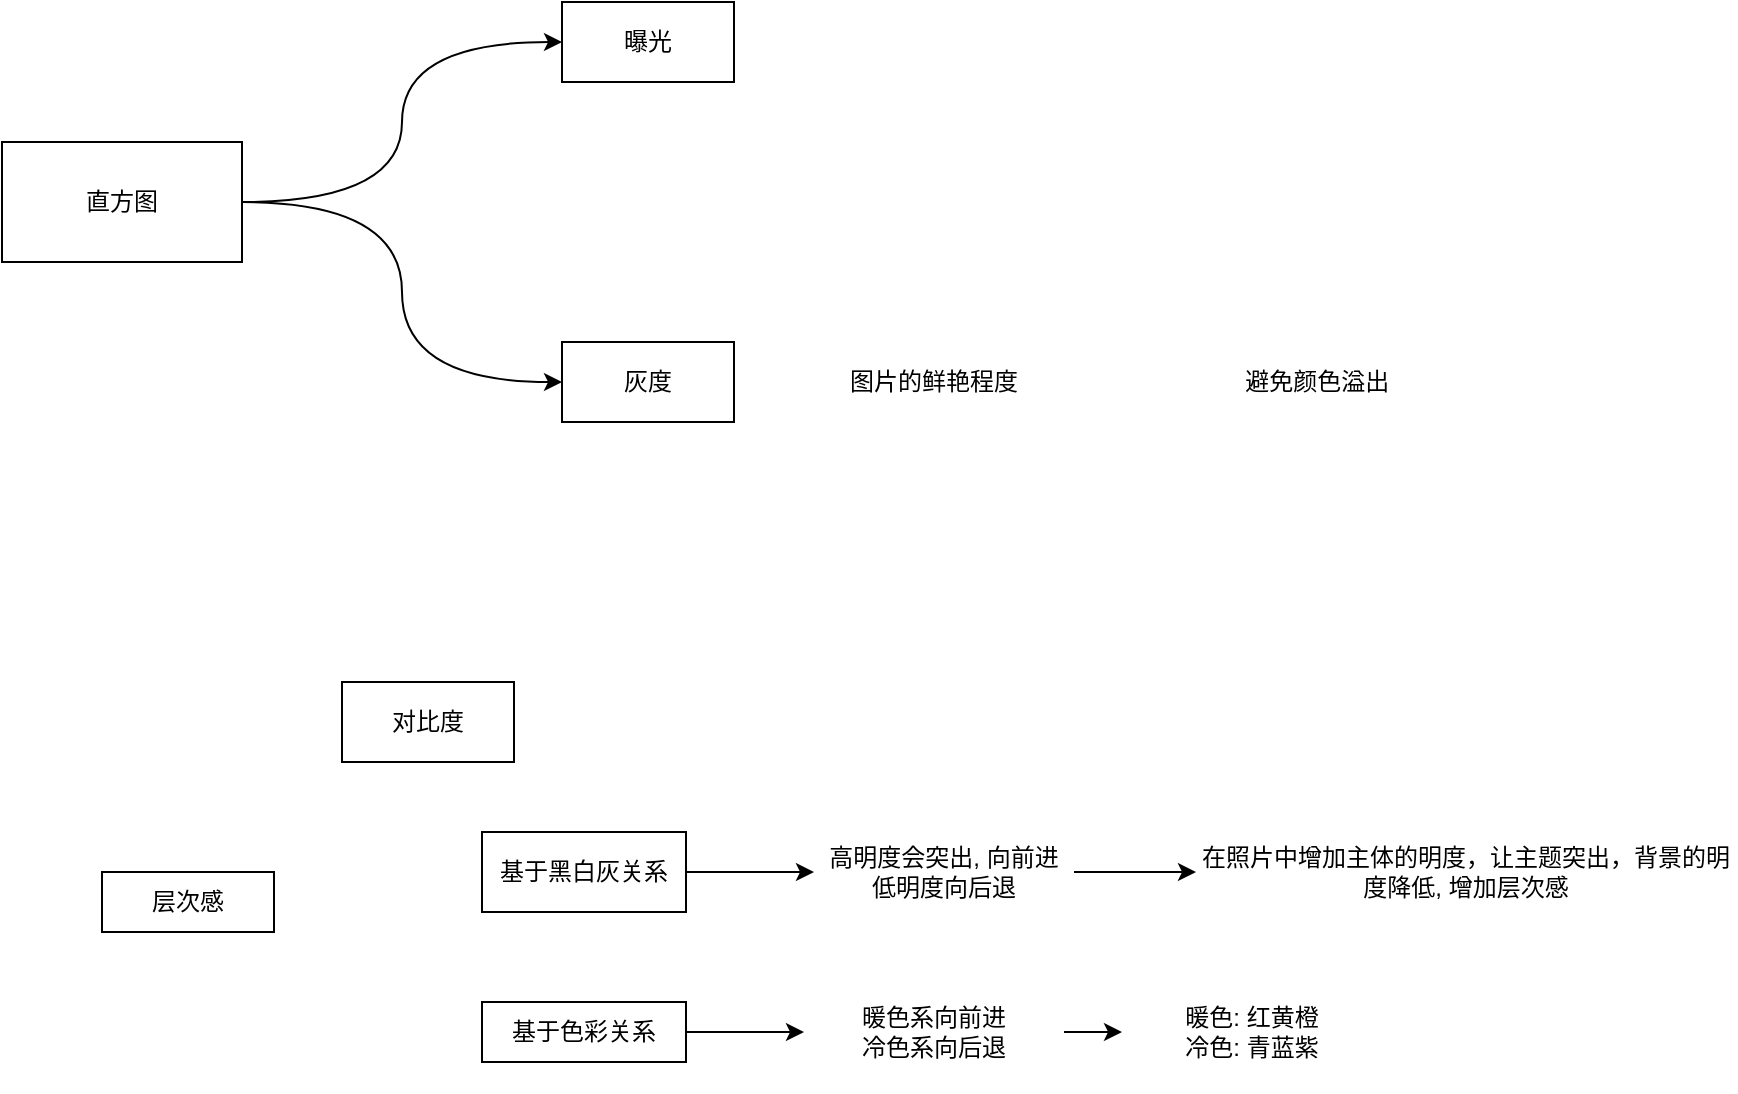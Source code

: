 <mxfile version="20.2.3" type="github">
  <diagram id="DuM10fJLJAl_LMzetCjs" name="Page-1">
    <mxGraphModel dx="1906" dy="1005" grid="1" gridSize="10" guides="1" tooltips="1" connect="1" arrows="1" fold="1" page="1" pageScale="1" pageWidth="827" pageHeight="1169" math="0" shadow="0">
      <root>
        <mxCell id="0" />
        <mxCell id="1" parent="0" />
        <mxCell id="Iw_5PqYemz_-hnAskuGm-7" style="edgeStyle=orthogonalEdgeStyle;rounded=0;orthogonalLoop=1;jettySize=auto;html=1;entryX=0;entryY=0.5;entryDx=0;entryDy=0;curved=1;" edge="1" parent="1" source="Iw_5PqYemz_-hnAskuGm-1" target="Iw_5PqYemz_-hnAskuGm-6">
          <mxGeometry relative="1" as="geometry">
            <mxPoint x="500" y="490" as="targetPoint" />
          </mxGeometry>
        </mxCell>
        <mxCell id="Iw_5PqYemz_-hnAskuGm-8" style="edgeStyle=orthogonalEdgeStyle;curved=1;rounded=0;orthogonalLoop=1;jettySize=auto;html=1;entryX=0;entryY=0.5;entryDx=0;entryDy=0;" edge="1" parent="1" source="Iw_5PqYemz_-hnAskuGm-1" target="Iw_5PqYemz_-hnAskuGm-3">
          <mxGeometry relative="1" as="geometry" />
        </mxCell>
        <mxCell id="Iw_5PqYemz_-hnAskuGm-1" value="直方图" style="rounded=0;whiteSpace=wrap;html=1;" vertex="1" parent="1">
          <mxGeometry x="230" y="540" width="120" height="60" as="geometry" />
        </mxCell>
        <mxCell id="Iw_5PqYemz_-hnAskuGm-3" value="灰度" style="rounded=0;whiteSpace=wrap;html=1;" vertex="1" parent="1">
          <mxGeometry x="510" y="640" width="86" height="40" as="geometry" />
        </mxCell>
        <mxCell id="Iw_5PqYemz_-hnAskuGm-4" value="图片的鲜艳程度" style="text;html=1;strokeColor=none;fillColor=none;align=center;verticalAlign=middle;whiteSpace=wrap;rounded=0;" vertex="1" parent="1">
          <mxGeometry x="626" y="640" width="140" height="40" as="geometry" />
        </mxCell>
        <mxCell id="Iw_5PqYemz_-hnAskuGm-5" value="&amp;nbsp;避免颜色溢出" style="text;html=1;strokeColor=none;fillColor=none;align=center;verticalAlign=middle;whiteSpace=wrap;rounded=0;" vertex="1" parent="1">
          <mxGeometry x="816" y="640" width="140" height="40" as="geometry" />
        </mxCell>
        <mxCell id="Iw_5PqYemz_-hnAskuGm-6" value="曝光" style="rounded=0;whiteSpace=wrap;html=1;" vertex="1" parent="1">
          <mxGeometry x="510" y="470" width="86" height="40" as="geometry" />
        </mxCell>
        <mxCell id="Iw_5PqYemz_-hnAskuGm-9" value="层次感" style="rounded=0;whiteSpace=wrap;html=1;" vertex="1" parent="1">
          <mxGeometry x="280" y="905" width="86" height="30" as="geometry" />
        </mxCell>
        <mxCell id="Iw_5PqYemz_-hnAskuGm-10" value="对比度" style="rounded=0;whiteSpace=wrap;html=1;" vertex="1" parent="1">
          <mxGeometry x="400" y="810" width="86" height="40" as="geometry" />
        </mxCell>
        <mxCell id="Iw_5PqYemz_-hnAskuGm-15" value="" style="edgeStyle=orthogonalEdgeStyle;curved=1;rounded=0;orthogonalLoop=1;jettySize=auto;html=1;" edge="1" parent="1" source="Iw_5PqYemz_-hnAskuGm-11" target="Iw_5PqYemz_-hnAskuGm-12">
          <mxGeometry relative="1" as="geometry" />
        </mxCell>
        <mxCell id="Iw_5PqYemz_-hnAskuGm-11" value="高明度会突出, 向前进&lt;br&gt;低明度向后退" style="text;html=1;strokeColor=none;fillColor=none;align=center;verticalAlign=middle;whiteSpace=wrap;rounded=0;" vertex="1" parent="1">
          <mxGeometry x="636" y="875" width="130" height="60" as="geometry" />
        </mxCell>
        <mxCell id="Iw_5PqYemz_-hnAskuGm-12" value="在照片中增加主体的明度，让主题突出，背景的明度降低, 增加层次感" style="text;html=1;strokeColor=none;fillColor=none;align=center;verticalAlign=middle;whiteSpace=wrap;rounded=0;" vertex="1" parent="1">
          <mxGeometry x="827" y="880" width="270" height="50" as="geometry" />
        </mxCell>
        <mxCell id="Iw_5PqYemz_-hnAskuGm-14" value="" style="edgeStyle=orthogonalEdgeStyle;curved=1;rounded=0;orthogonalLoop=1;jettySize=auto;html=1;" edge="1" parent="1" source="Iw_5PqYemz_-hnAskuGm-13" target="Iw_5PqYemz_-hnAskuGm-11">
          <mxGeometry relative="1" as="geometry" />
        </mxCell>
        <mxCell id="Iw_5PqYemz_-hnAskuGm-13" value="基于黑白灰关系" style="rounded=0;whiteSpace=wrap;html=1;" vertex="1" parent="1">
          <mxGeometry x="470" y="885" width="102" height="40" as="geometry" />
        </mxCell>
        <mxCell id="Iw_5PqYemz_-hnAskuGm-18" value="" style="edgeStyle=orthogonalEdgeStyle;curved=1;rounded=0;orthogonalLoop=1;jettySize=auto;html=1;" edge="1" parent="1" source="Iw_5PqYemz_-hnAskuGm-16" target="Iw_5PqYemz_-hnAskuGm-17">
          <mxGeometry relative="1" as="geometry" />
        </mxCell>
        <mxCell id="Iw_5PqYemz_-hnAskuGm-16" value="基于色彩关系" style="rounded=0;whiteSpace=wrap;html=1;" vertex="1" parent="1">
          <mxGeometry x="470" y="970" width="102" height="30" as="geometry" />
        </mxCell>
        <mxCell id="Iw_5PqYemz_-hnAskuGm-20" value="" style="edgeStyle=orthogonalEdgeStyle;curved=1;rounded=0;orthogonalLoop=1;jettySize=auto;html=1;" edge="1" parent="1" source="Iw_5PqYemz_-hnAskuGm-17" target="Iw_5PqYemz_-hnAskuGm-19">
          <mxGeometry relative="1" as="geometry" />
        </mxCell>
        <mxCell id="Iw_5PqYemz_-hnAskuGm-17" value="暖色系向前进&lt;br&gt;冷色系向后退" style="text;html=1;strokeColor=none;fillColor=none;align=center;verticalAlign=middle;whiteSpace=wrap;rounded=0;" vertex="1" parent="1">
          <mxGeometry x="631" y="955" width="130" height="60" as="geometry" />
        </mxCell>
        <mxCell id="Iw_5PqYemz_-hnAskuGm-19" value="暖色: 红黄橙&lt;br&gt;冷色: 青蓝紫" style="text;html=1;strokeColor=none;fillColor=none;align=center;verticalAlign=middle;whiteSpace=wrap;rounded=0;" vertex="1" parent="1">
          <mxGeometry x="790" y="955" width="130" height="60" as="geometry" />
        </mxCell>
      </root>
    </mxGraphModel>
  </diagram>
</mxfile>
